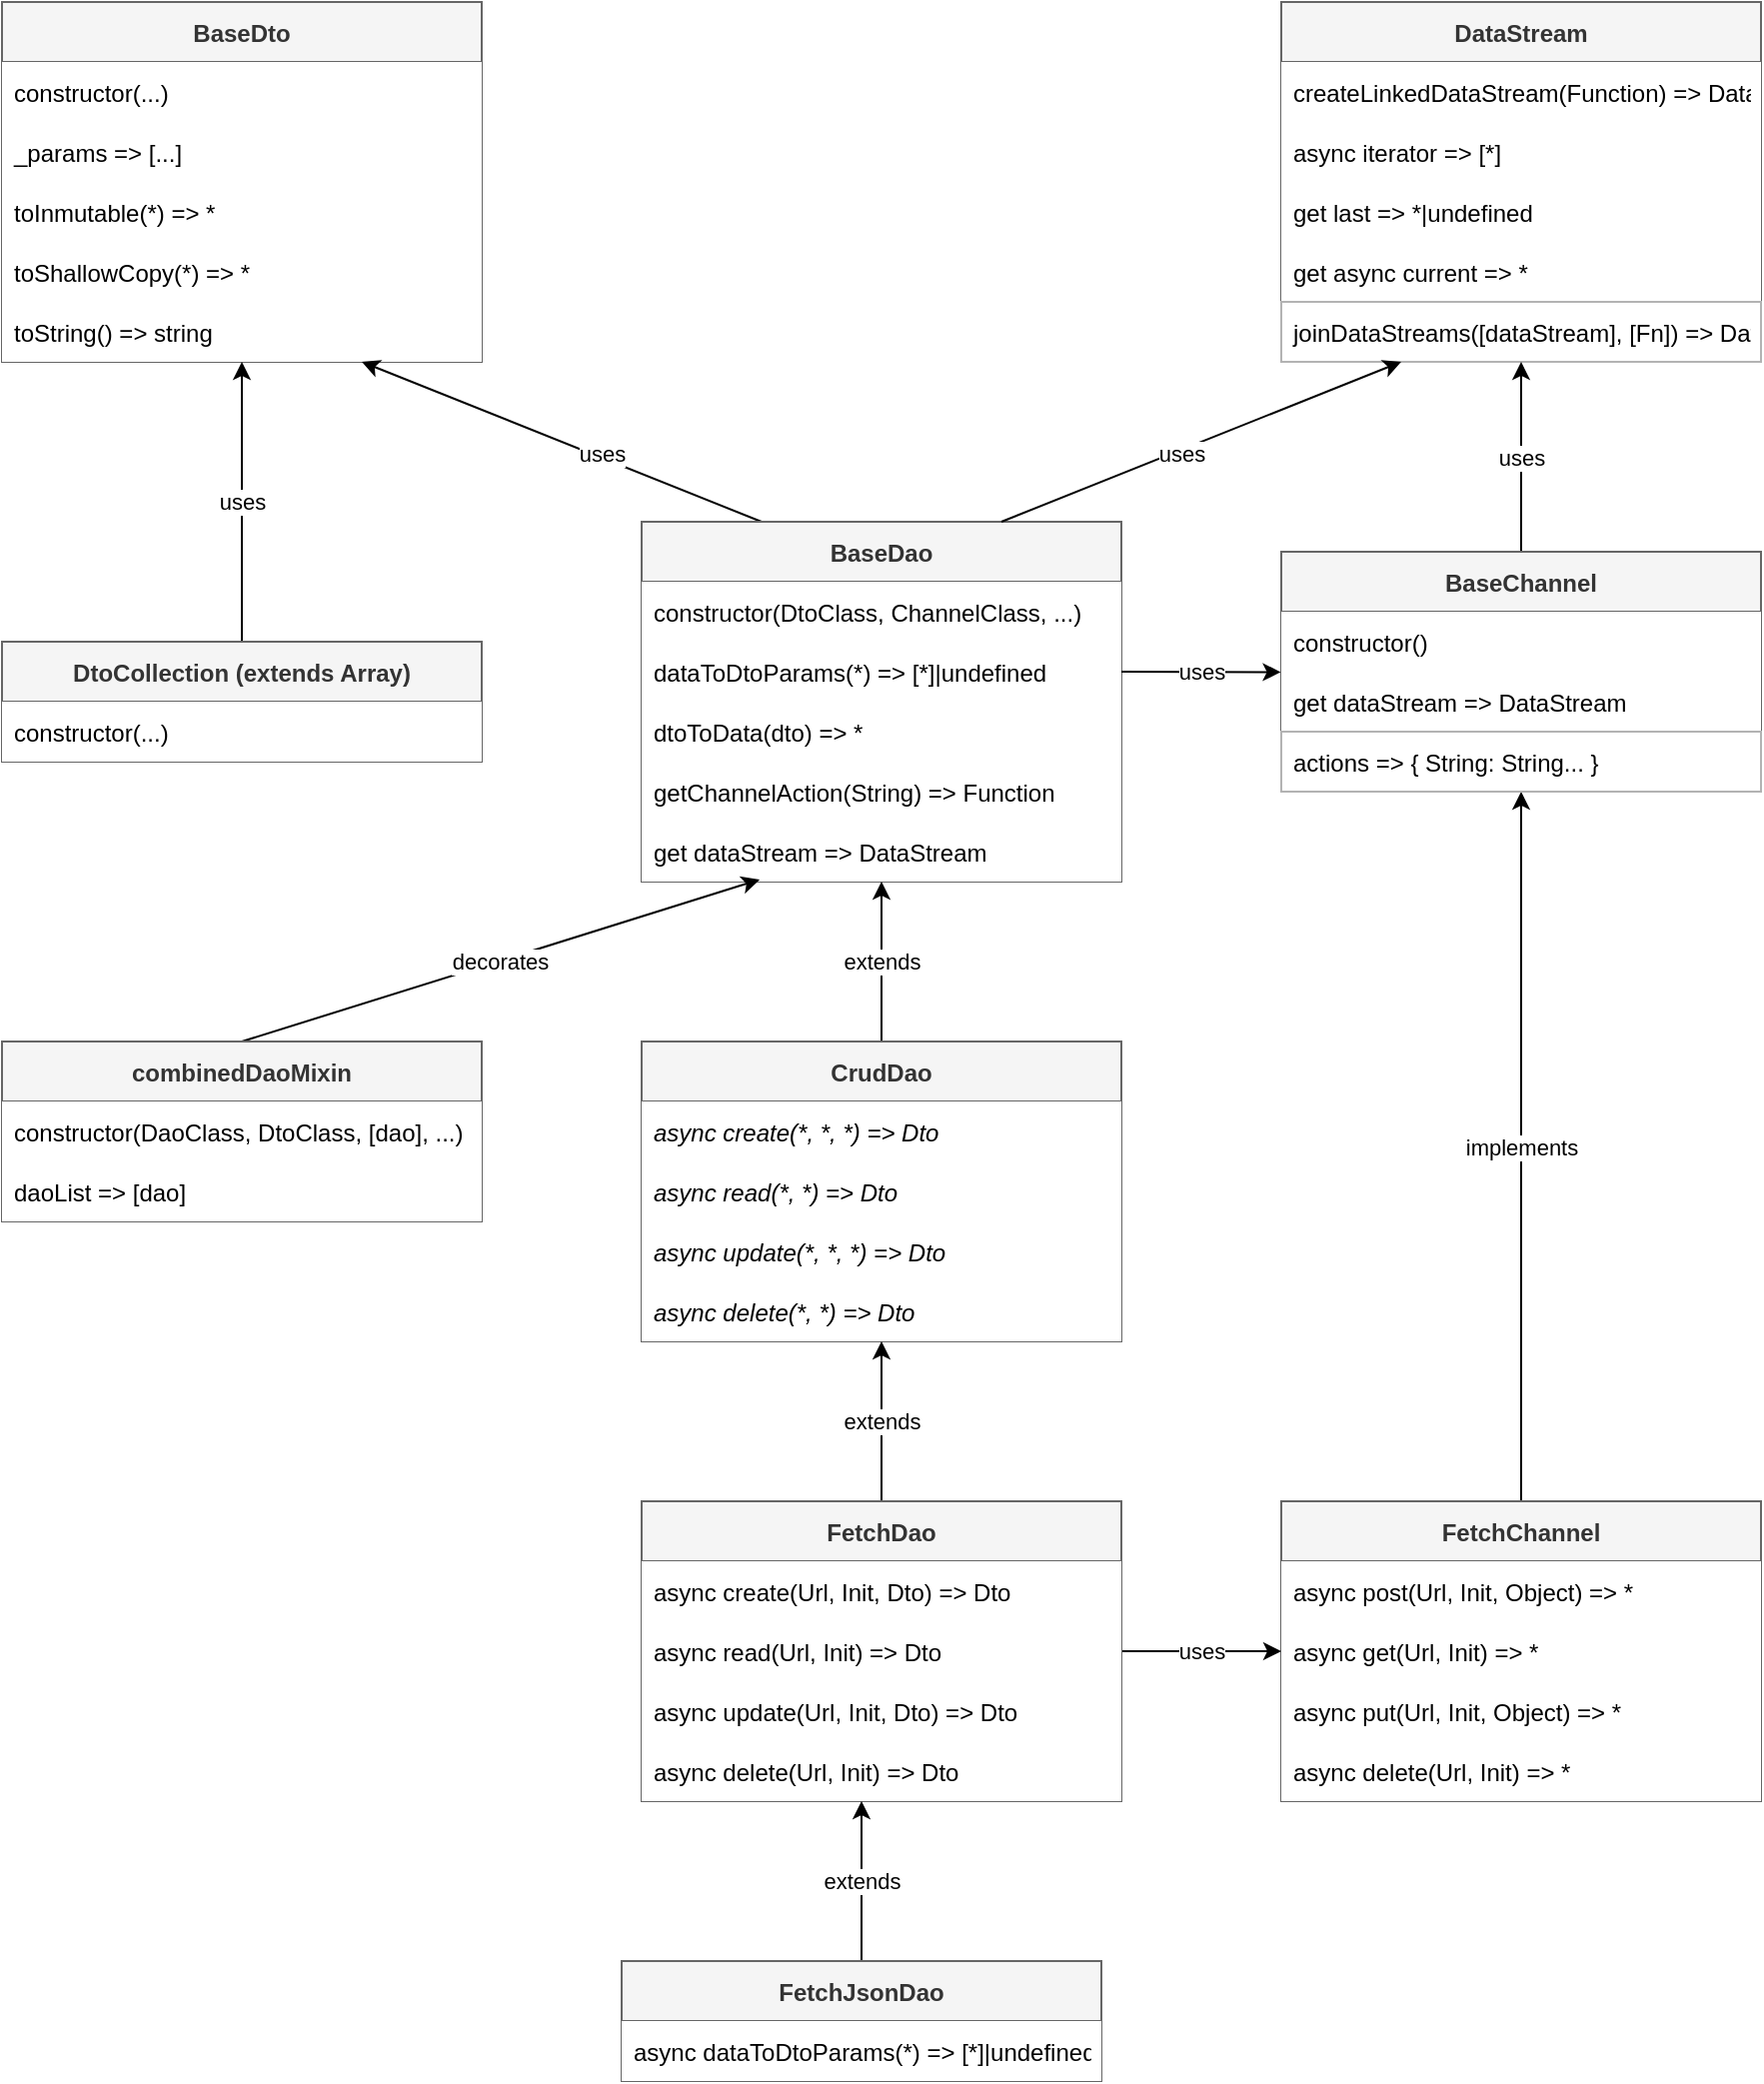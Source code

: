 <mxfile version="16.1.2" type="device"><diagram id="iMHqvVrSjNVwY0IUCzgV" name="Page-1"><mxGraphModel dx="1352" dy="878" grid="1" gridSize="10" guides="1" tooltips="1" connect="1" arrows="1" fold="1" page="1" pageScale="1" pageWidth="827" pageHeight="1169" math="0" shadow="0"><root><mxCell id="NezdgiLRNgqkMwtVz11u-0"/><mxCell id="NezdgiLRNgqkMwtVz11u-1" parent="NezdgiLRNgqkMwtVz11u-0"/><mxCell id="dYcSp7rIHJBnlq23_5I7-0" value="BaseDto" style="swimlane;fontStyle=1;childLayout=stackLayout;horizontal=1;startSize=30;horizontalStack=0;resizeParent=1;resizeParentMax=0;resizeLast=0;collapsible=1;marginBottom=0;fillColor=#f5f5f5;fontColor=#333333;strokeColor=#666666;" parent="NezdgiLRNgqkMwtVz11u-1" vertex="1"><mxGeometry x="20" y="40" width="240" height="180" as="geometry"><mxRectangle x="290" y="10" width="80" height="30" as="alternateBounds"/></mxGeometry></mxCell><mxCell id="dYcSp7rIHJBnlq23_5I7-1" value="constructor(...)" style="text;strokeColor=none;fillColor=default;align=left;verticalAlign=middle;spacingLeft=4;spacingRight=4;overflow=hidden;points=[[0,0.5],[1,0.5]];portConstraint=eastwest;rotatable=0;" parent="dYcSp7rIHJBnlq23_5I7-0" vertex="1"><mxGeometry y="30" width="240" height="30" as="geometry"/></mxCell><mxCell id="dYcSp7rIHJBnlq23_5I7-2" value="_params =&gt; [...]" style="text;strokeColor=none;fillColor=default;align=left;verticalAlign=middle;spacingLeft=4;spacingRight=4;overflow=hidden;points=[[0,0.5],[1,0.5]];portConstraint=eastwest;rotatable=0;" parent="dYcSp7rIHJBnlq23_5I7-0" vertex="1"><mxGeometry y="60" width="240" height="30" as="geometry"/></mxCell><mxCell id="GfCP88m0_jvOdbefyP5G-5" value="toInmutable(*) =&gt; *" style="text;strokeColor=none;fillColor=default;align=left;verticalAlign=middle;spacingLeft=4;spacingRight=4;overflow=hidden;points=[[0,0.5],[1,0.5]];portConstraint=eastwest;rotatable=0;" vertex="1" parent="dYcSp7rIHJBnlq23_5I7-0"><mxGeometry y="90" width="240" height="30" as="geometry"/></mxCell><mxCell id="GfCP88m0_jvOdbefyP5G-6" value="toShallowCopy(*) =&gt; *" style="text;strokeColor=none;fillColor=default;align=left;verticalAlign=middle;spacingLeft=4;spacingRight=4;overflow=hidden;points=[[0,0.5],[1,0.5]];portConstraint=eastwest;rotatable=0;" vertex="1" parent="dYcSp7rIHJBnlq23_5I7-0"><mxGeometry y="120" width="240" height="30" as="geometry"/></mxCell><mxCell id="qj7HWWdTAwaBd8bj8c_g-0" value="toString() =&gt; string" style="text;strokeColor=none;fillColor=default;align=left;verticalAlign=middle;spacingLeft=4;spacingRight=4;overflow=hidden;points=[[0,0.5],[1,0.5]];portConstraint=eastwest;rotatable=0;" parent="dYcSp7rIHJBnlq23_5I7-0" vertex="1"><mxGeometry y="150" width="240" height="30" as="geometry"/></mxCell><mxCell id="dYcSp7rIHJBnlq23_5I7-3" value="DataStream" style="swimlane;fontStyle=1;childLayout=stackLayout;horizontal=1;startSize=30;horizontalStack=0;resizeParent=1;resizeParentMax=0;resizeLast=0;collapsible=1;marginBottom=0;fillColor=#f5f5f5;fontColor=#333333;strokeColor=#666666;" parent="NezdgiLRNgqkMwtVz11u-1" vertex="1"><mxGeometry x="660" y="40" width="240" height="180" as="geometry"/></mxCell><mxCell id="qj7HWWdTAwaBd8bj8c_g-2" value="createLinkedDataStream(Function) =&gt; DataStream" style="text;strokeColor=none;fillColor=default;align=left;verticalAlign=middle;spacingLeft=4;spacingRight=4;overflow=hidden;points=[[0,0.5],[1,0.5]];portConstraint=eastwest;rotatable=0;" parent="dYcSp7rIHJBnlq23_5I7-3" vertex="1"><mxGeometry y="30" width="240" height="30" as="geometry"/></mxCell><mxCell id="ERngU4k1mohr4f7b0dAo-12" value="async iterator =&gt; [*]" style="text;strokeColor=none;fillColor=default;align=left;verticalAlign=middle;spacingLeft=4;spacingRight=4;overflow=hidden;points=[[0,0.5],[1,0.5]];portConstraint=eastwest;rotatable=0;" parent="dYcSp7rIHJBnlq23_5I7-3" vertex="1"><mxGeometry y="60" width="240" height="30" as="geometry"/></mxCell><mxCell id="dYcSp7rIHJBnlq23_5I7-4" value="get last =&gt; *|undefined" style="text;strokeColor=none;fillColor=default;align=left;verticalAlign=middle;spacingLeft=4;spacingRight=4;overflow=hidden;points=[[0,0.5],[1,0.5]];portConstraint=eastwest;rotatable=0;" parent="dYcSp7rIHJBnlq23_5I7-3" vertex="1"><mxGeometry y="90" width="240" height="30" as="geometry"/></mxCell><mxCell id="dYcSp7rIHJBnlq23_5I7-5" value="get async current =&gt; *" style="text;strokeColor=none;fillColor=default;align=left;verticalAlign=middle;spacingLeft=4;spacingRight=4;overflow=hidden;points=[[0,0.5],[1,0.5]];portConstraint=eastwest;rotatable=0;" parent="dYcSp7rIHJBnlq23_5I7-3" vertex="1"><mxGeometry y="120" width="240" height="30" as="geometry"/></mxCell><mxCell id="dYcSp7rIHJBnlq23_5I7-6" value="joinDataStreams([dataStream], [Fn]) =&gt; DataStream" style="text;strokeColor=#B3B3B3;fillColor=default;align=left;verticalAlign=middle;spacingLeft=4;spacingRight=4;overflow=hidden;points=[[0,0.5],[1,0.5]];portConstraint=eastwest;rotatable=0;" parent="dYcSp7rIHJBnlq23_5I7-3" vertex="1"><mxGeometry y="150" width="240" height="30" as="geometry"/></mxCell><mxCell id="dYcSp7rIHJBnlq23_5I7-7" value="uses" style="edgeStyle=orthogonalEdgeStyle;rounded=0;orthogonalLoop=1;jettySize=auto;html=1;exitX=0.5;exitY=0;exitDx=0;exitDy=0;entryX=0.5;entryY=1;entryDx=0;entryDy=0;" parent="NezdgiLRNgqkMwtVz11u-1" source="dYcSp7rIHJBnlq23_5I7-8" target="dYcSp7rIHJBnlq23_5I7-3" edge="1"><mxGeometry relative="1" as="geometry"><mxPoint x="980" y="350" as="targetPoint"/></mxGeometry></mxCell><mxCell id="dYcSp7rIHJBnlq23_5I7-14" value="uses" style="rounded=0;orthogonalLoop=1;jettySize=auto;html=1;exitX=0.25;exitY=0;exitDx=0;exitDy=0;entryX=0.75;entryY=1;entryDx=0;entryDy=0;" parent="NezdgiLRNgqkMwtVz11u-1" source="dYcSp7rIHJBnlq23_5I7-16" target="dYcSp7rIHJBnlq23_5I7-0" edge="1"><mxGeometry x="-0.192" y="-2" relative="1" as="geometry"><mxPoint as="offset"/></mxGeometry></mxCell><mxCell id="dYcSp7rIHJBnlq23_5I7-16" value="BaseDao" style="swimlane;fontStyle=1;childLayout=stackLayout;horizontal=1;startSize=30;horizontalStack=0;resizeParent=1;resizeParentMax=0;resizeLast=0;collapsible=1;marginBottom=0;fillColor=#f5f5f5;fontColor=#333333;strokeColor=#666666;" parent="NezdgiLRNgqkMwtVz11u-1" vertex="1"><mxGeometry x="340" y="300" width="240" height="180" as="geometry"/></mxCell><mxCell id="dYcSp7rIHJBnlq23_5I7-17" value="constructor(DtoClass, ChannelClass, ...)" style="text;strokeColor=none;fillColor=default;align=left;verticalAlign=middle;spacingLeft=4;spacingRight=4;overflow=hidden;points=[[0,0.5],[1,0.5]];portConstraint=eastwest;rotatable=0;" parent="dYcSp7rIHJBnlq23_5I7-16" vertex="1"><mxGeometry y="30" width="240" height="30" as="geometry"/></mxCell><mxCell id="JuQ0zMuop4XXNTzEuNCd-5" value="dataToDtoParams(*) =&gt; [*]|undefined" style="text;strokeColor=none;fillColor=default;align=left;verticalAlign=middle;spacingLeft=4;spacingRight=4;overflow=hidden;points=[[0,0.5],[1,0.5]];portConstraint=eastwest;rotatable=0;" parent="dYcSp7rIHJBnlq23_5I7-16" vertex="1"><mxGeometry y="60" width="240" height="30" as="geometry"/></mxCell><mxCell id="JuQ0zMuop4XXNTzEuNCd-6" value="dtoToData(dto) =&gt; *" style="text;strokeColor=none;fillColor=default;align=left;verticalAlign=middle;spacingLeft=4;spacingRight=4;overflow=hidden;points=[[0,0.5],[1,0.5]];portConstraint=eastwest;rotatable=0;" parent="dYcSp7rIHJBnlq23_5I7-16" vertex="1"><mxGeometry y="90" width="240" height="30" as="geometry"/></mxCell><mxCell id="ERngU4k1mohr4f7b0dAo-1" value="getChannelAction(String) =&gt; Function" style="text;strokeColor=none;fillColor=default;align=left;verticalAlign=middle;spacingLeft=4;spacingRight=4;overflow=hidden;points=[[0,0.5],[1,0.5]];portConstraint=eastwest;rotatable=0;" parent="dYcSp7rIHJBnlq23_5I7-16" vertex="1"><mxGeometry y="120" width="240" height="30" as="geometry"/></mxCell><mxCell id="dYcSp7rIHJBnlq23_5I7-18" value="get dataStream =&gt; DataStream" style="text;strokeColor=none;fillColor=default;align=left;verticalAlign=middle;spacingLeft=4;spacingRight=4;overflow=hidden;points=[[0,0.5],[1,0.5]];portConstraint=eastwest;rotatable=0;" parent="dYcSp7rIHJBnlq23_5I7-16" vertex="1"><mxGeometry y="150" width="240" height="30" as="geometry"/></mxCell><mxCell id="dYcSp7rIHJBnlq23_5I7-20" value="extends" style="edgeStyle=orthogonalEdgeStyle;rounded=0;orthogonalLoop=1;jettySize=auto;html=1;" parent="NezdgiLRNgqkMwtVz11u-1" source="dYcSp7rIHJBnlq23_5I7-21" target="dYcSp7rIHJBnlq23_5I7-16" edge="1"><mxGeometry relative="1" as="geometry"/></mxCell><mxCell id="dYcSp7rIHJBnlq23_5I7-21" value="CrudDao" style="swimlane;fontStyle=1;childLayout=stackLayout;horizontal=1;startSize=30;horizontalStack=0;resizeParent=1;resizeParentMax=0;resizeLast=0;collapsible=1;marginBottom=0;fillColor=#f5f5f5;fontColor=#333333;strokeColor=#666666;" parent="NezdgiLRNgqkMwtVz11u-1" vertex="1"><mxGeometry x="340" y="560" width="240" height="150" as="geometry"/></mxCell><mxCell id="dYcSp7rIHJBnlq23_5I7-22" value="async create(*, *, *) =&gt; Dto" style="text;strokeColor=none;fillColor=default;align=left;verticalAlign=middle;spacingLeft=4;spacingRight=4;overflow=hidden;points=[[0,0.5],[1,0.5]];portConstraint=eastwest;rotatable=0;fontStyle=2" parent="dYcSp7rIHJBnlq23_5I7-21" vertex="1"><mxGeometry y="30" width="240" height="30" as="geometry"/></mxCell><mxCell id="dYcSp7rIHJBnlq23_5I7-23" value="async read(*, *) =&gt; Dto" style="text;strokeColor=none;fillColor=default;align=left;verticalAlign=middle;spacingLeft=4;spacingRight=4;overflow=hidden;points=[[0,0.5],[1,0.5]];portConstraint=eastwest;rotatable=0;fontStyle=2" parent="dYcSp7rIHJBnlq23_5I7-21" vertex="1"><mxGeometry y="60" width="240" height="30" as="geometry"/></mxCell><mxCell id="dYcSp7rIHJBnlq23_5I7-24" value="async update(*, *, *) =&gt; Dto" style="text;strokeColor=none;fillColor=default;align=left;verticalAlign=middle;spacingLeft=4;spacingRight=4;overflow=hidden;points=[[0,0.5],[1,0.5]];portConstraint=eastwest;rotatable=0;fontStyle=2" parent="dYcSp7rIHJBnlq23_5I7-21" vertex="1"><mxGeometry y="90" width="240" height="30" as="geometry"/></mxCell><mxCell id="dYcSp7rIHJBnlq23_5I7-25" value="async delete(*, *) =&gt; Dto" style="text;strokeColor=none;fillColor=default;align=left;verticalAlign=middle;spacingLeft=4;spacingRight=4;overflow=hidden;points=[[0,0.5],[1,0.5]];portConstraint=eastwest;rotatable=0;fontStyle=2" parent="dYcSp7rIHJBnlq23_5I7-21" vertex="1"><mxGeometry y="120" width="240" height="30" as="geometry"/></mxCell><mxCell id="dYcSp7rIHJBnlq23_5I7-26" value="implements" style="edgeStyle=orthogonalEdgeStyle;rounded=0;orthogonalLoop=1;jettySize=auto;html=1;" parent="NezdgiLRNgqkMwtVz11u-1" source="dYcSp7rIHJBnlq23_5I7-27" target="dYcSp7rIHJBnlq23_5I7-8" edge="1"><mxGeometry relative="1" as="geometry"/></mxCell><mxCell id="dYcSp7rIHJBnlq23_5I7-27" value="FetchChannel" style="swimlane;fontStyle=1;childLayout=stackLayout;horizontal=1;startSize=30;horizontalStack=0;resizeParent=1;resizeParentMax=0;resizeLast=0;collapsible=1;marginBottom=0;fillColor=#f5f5f5;strokeColor=#666666;fontColor=#333333;" parent="NezdgiLRNgqkMwtVz11u-1" vertex="1"><mxGeometry x="660" y="790" width="240" height="150" as="geometry"/></mxCell><mxCell id="qj7HWWdTAwaBd8bj8c_g-5" value="async post(Url, Init, Object) =&gt; *" style="text;strokeColor=none;fillColor=default;align=left;verticalAlign=middle;spacingLeft=4;spacingRight=4;overflow=hidden;points=[[0,0.5],[1,0.5]];portConstraint=eastwest;rotatable=0;" parent="dYcSp7rIHJBnlq23_5I7-27" vertex="1"><mxGeometry y="30" width="240" height="30" as="geometry"/></mxCell><mxCell id="dYcSp7rIHJBnlq23_5I7-29" value="async get(Url, Init) =&gt; *" style="text;strokeColor=none;fillColor=default;align=left;verticalAlign=middle;spacingLeft=4;spacingRight=4;overflow=hidden;points=[[0,0.5],[1,0.5]];portConstraint=eastwest;rotatable=0;" parent="dYcSp7rIHJBnlq23_5I7-27" vertex="1"><mxGeometry y="60" width="240" height="30" as="geometry"/></mxCell><mxCell id="dYcSp7rIHJBnlq23_5I7-28" value="async put(Url, Init, Object) =&gt; *" style="text;strokeColor=none;fillColor=default;align=left;verticalAlign=middle;spacingLeft=4;spacingRight=4;overflow=hidden;points=[[0,0.5],[1,0.5]];portConstraint=eastwest;rotatable=0;" parent="dYcSp7rIHJBnlq23_5I7-27" vertex="1"><mxGeometry y="90" width="240" height="30" as="geometry"/></mxCell><mxCell id="dYcSp7rIHJBnlq23_5I7-31" value="async delete(Url, Init) =&gt; *" style="text;strokeColor=none;fillColor=default;align=left;verticalAlign=middle;spacingLeft=4;spacingRight=4;overflow=hidden;points=[[0,0.5],[1,0.5]];portConstraint=eastwest;rotatable=0;" parent="dYcSp7rIHJBnlq23_5I7-27" vertex="1"><mxGeometry y="120" width="240" height="30" as="geometry"/></mxCell><mxCell id="dYcSp7rIHJBnlq23_5I7-32" value="extends" style="edgeStyle=orthogonalEdgeStyle;rounded=0;orthogonalLoop=1;jettySize=auto;html=1;" parent="NezdgiLRNgqkMwtVz11u-1" source="dYcSp7rIHJBnlq23_5I7-34" target="dYcSp7rIHJBnlq23_5I7-21" edge="1"><mxGeometry relative="1" as="geometry"/></mxCell><mxCell id="dYcSp7rIHJBnlq23_5I7-33" value="uses" style="edgeStyle=orthogonalEdgeStyle;rounded=0;orthogonalLoop=1;jettySize=auto;html=1;exitX=1;exitY=0.5;exitDx=0;exitDy=0;entryX=0;entryY=0.5;entryDx=0;entryDy=0;" parent="NezdgiLRNgqkMwtVz11u-1" source="dYcSp7rIHJBnlq23_5I7-37" target="dYcSp7rIHJBnlq23_5I7-29" edge="1"><mxGeometry relative="1" as="geometry"><Array as="points"><mxPoint x="620" y="865"/><mxPoint x="620" y="865"/></Array></mxGeometry></mxCell><mxCell id="dYcSp7rIHJBnlq23_5I7-34" value="FetchDao" style="swimlane;fontStyle=1;childLayout=stackLayout;horizontal=1;startSize=30;horizontalStack=0;resizeParent=1;resizeParentMax=0;resizeLast=0;collapsible=1;marginBottom=0;fillColor=#f5f5f5;strokeColor=#666666;fontColor=#333333;" parent="NezdgiLRNgqkMwtVz11u-1" vertex="1"><mxGeometry x="340" y="790" width="240" height="150" as="geometry"/></mxCell><mxCell id="dYcSp7rIHJBnlq23_5I7-36" value="async create(Url, Init, Dto) =&gt; Dto" style="text;strokeColor=none;fillColor=default;align=left;verticalAlign=middle;spacingLeft=4;spacingRight=4;overflow=hidden;points=[[0,0.5],[1,0.5]];portConstraint=eastwest;rotatable=0;" parent="dYcSp7rIHJBnlq23_5I7-34" vertex="1"><mxGeometry y="30" width="240" height="30" as="geometry"/></mxCell><mxCell id="dYcSp7rIHJBnlq23_5I7-37" value="async read(Url, Init) =&gt; Dto" style="text;strokeColor=none;fillColor=default;align=left;verticalAlign=middle;spacingLeft=4;spacingRight=4;overflow=hidden;points=[[0,0.5],[1,0.5]];portConstraint=eastwest;rotatable=0;" parent="dYcSp7rIHJBnlq23_5I7-34" vertex="1"><mxGeometry y="60" width="240" height="30" as="geometry"/></mxCell><mxCell id="dYcSp7rIHJBnlq23_5I7-38" value="async update(Url, Init, Dto) =&gt; Dto" style="text;strokeColor=none;fillColor=default;align=left;verticalAlign=middle;spacingLeft=4;spacingRight=4;overflow=hidden;points=[[0,0.5],[1,0.5]];portConstraint=eastwest;rotatable=0;" parent="dYcSp7rIHJBnlq23_5I7-34" vertex="1"><mxGeometry y="90" width="240" height="30" as="geometry"/></mxCell><mxCell id="dYcSp7rIHJBnlq23_5I7-39" value="async delete(Url, Init) =&gt; Dto" style="text;strokeColor=none;fillColor=default;align=left;verticalAlign=middle;spacingLeft=4;spacingRight=4;overflow=hidden;points=[[0,0.5],[1,0.5]];portConstraint=eastwest;rotatable=0;" parent="dYcSp7rIHJBnlq23_5I7-34" vertex="1"><mxGeometry y="120" width="240" height="30" as="geometry"/></mxCell><mxCell id="dYcSp7rIHJBnlq23_5I7-8" value="BaseChannel" style="swimlane;fontStyle=1;childLayout=stackLayout;horizontal=1;startSize=30;horizontalStack=0;resizeParent=1;resizeParentMax=0;resizeLast=0;collapsible=1;marginBottom=0;fillColor=#f5f5f5;fontColor=#333333;strokeColor=#666666;" parent="NezdgiLRNgqkMwtVz11u-1" vertex="1"><mxGeometry x="660" y="315" width="240" height="120" as="geometry"/></mxCell><mxCell id="dYcSp7rIHJBnlq23_5I7-9" value="constructor()" style="text;strokeColor=none;fillColor=default;align=left;verticalAlign=middle;spacingLeft=4;spacingRight=4;overflow=hidden;points=[[0,0.5],[1,0.5]];portConstraint=eastwest;rotatable=0;" parent="dYcSp7rIHJBnlq23_5I7-8" vertex="1"><mxGeometry y="30" width="240" height="30" as="geometry"/></mxCell><mxCell id="dYcSp7rIHJBnlq23_5I7-10" value="get dataStream =&gt; DataStream" style="text;strokeColor=none;fillColor=default;align=left;verticalAlign=middle;spacingLeft=4;spacingRight=4;overflow=hidden;points=[[0,0.5],[1,0.5]];portConstraint=eastwest;rotatable=0;" parent="dYcSp7rIHJBnlq23_5I7-8" vertex="1"><mxGeometry y="60" width="240" height="30" as="geometry"/></mxCell><mxCell id="ERngU4k1mohr4f7b0dAo-0" value="actions =&gt; { String: String... }" style="text;strokeColor=#B3B3B3;fillColor=default;align=left;verticalAlign=middle;spacingLeft=4;spacingRight=4;overflow=hidden;points=[[0,0.5],[1,0.5]];portConstraint=eastwest;rotatable=0;" parent="dYcSp7rIHJBnlq23_5I7-8" vertex="1"><mxGeometry y="90" width="240" height="30" as="geometry"/></mxCell><mxCell id="ERngU4k1mohr4f7b0dAo-3" value="uses" style="rounded=0;orthogonalLoop=1;jettySize=auto;html=1;exitX=0.75;exitY=0;exitDx=0;exitDy=0;entryX=0.25;entryY=1;entryDx=0;entryDy=0;" parent="NezdgiLRNgqkMwtVz11u-1" source="dYcSp7rIHJBnlq23_5I7-16" target="dYcSp7rIHJBnlq23_5I7-3" edge="1"><mxGeometry x="-0.111" y="-2" relative="1" as="geometry"><mxPoint x="980" y="410" as="targetPoint"/><mxPoint x="1" as="offset"/></mxGeometry></mxCell><mxCell id="ERngU4k1mohr4f7b0dAo-5" value="uses" style="edgeStyle=none;rounded=0;orthogonalLoop=1;jettySize=auto;html=1;exitX=1;exitY=0.5;exitDx=0;exitDy=0;entryX=-0.001;entryY=1.007;entryDx=0;entryDy=0;entryPerimeter=0;" parent="NezdgiLRNgqkMwtVz11u-1" source="JuQ0zMuop4XXNTzEuNCd-5" target="dYcSp7rIHJBnlq23_5I7-9" edge="1"><mxGeometry relative="1" as="geometry"/></mxCell><mxCell id="ERngU4k1mohr4f7b0dAo-6" value="extends" style="edgeStyle=orthogonalEdgeStyle;rounded=0;orthogonalLoop=1;jettySize=auto;html=1;" parent="NezdgiLRNgqkMwtVz11u-1" source="ERngU4k1mohr4f7b0dAo-7" edge="1"><mxGeometry relative="1" as="geometry"><mxPoint x="450" y="940" as="targetPoint"/></mxGeometry></mxCell><mxCell id="ERngU4k1mohr4f7b0dAo-7" value="FetchJsonDao" style="swimlane;fontStyle=1;childLayout=stackLayout;horizontal=1;startSize=30;horizontalStack=0;resizeParent=1;resizeParentMax=0;resizeLast=0;collapsible=1;marginBottom=0;fillColor=#f5f5f5;strokeColor=#666666;fontColor=#333333;" parent="NezdgiLRNgqkMwtVz11u-1" vertex="1"><mxGeometry x="330" y="1020" width="240" height="60" as="geometry"/></mxCell><mxCell id="ERngU4k1mohr4f7b0dAo-8" value="async dataToDtoParams(*) =&gt; [*]|undefined" style="text;strokeColor=none;fillColor=default;align=left;verticalAlign=middle;spacingLeft=4;spacingRight=4;overflow=hidden;points=[[0,0.5],[1,0.5]];portConstraint=eastwest;rotatable=0;" parent="ERngU4k1mohr4f7b0dAo-7" vertex="1"><mxGeometry y="30" width="240" height="30" as="geometry"/></mxCell><mxCell id="GfCP88m0_jvOdbefyP5G-7" value="uses" style="edgeStyle=orthogonalEdgeStyle;rounded=0;orthogonalLoop=1;jettySize=auto;html=1;exitX=0.5;exitY=0;exitDx=0;exitDy=0;entryX=0.5;entryY=1;entryDx=0;entryDy=0;entryPerimeter=0;" edge="1" parent="NezdgiLRNgqkMwtVz11u-1" source="GfCP88m0_jvOdbefyP5G-0" target="qj7HWWdTAwaBd8bj8c_g-0"><mxGeometry relative="1" as="geometry"/></mxCell><mxCell id="GfCP88m0_jvOdbefyP5G-0" value="DtoCollection (extends Array)" style="swimlane;fontStyle=1;childLayout=stackLayout;horizontal=1;startSize=30;horizontalStack=0;resizeParent=1;resizeParentMax=0;resizeLast=0;collapsible=1;marginBottom=0;fillColor=#f5f5f5;fontColor=#333333;strokeColor=#666666;" vertex="1" parent="NezdgiLRNgqkMwtVz11u-1"><mxGeometry x="20" y="360" width="240" height="60" as="geometry"><mxRectangle x="290" y="10" width="80" height="30" as="alternateBounds"/></mxGeometry></mxCell><mxCell id="GfCP88m0_jvOdbefyP5G-1" value="constructor(...)" style="text;strokeColor=none;fillColor=default;align=left;verticalAlign=middle;spacingLeft=4;spacingRight=4;overflow=hidden;points=[[0,0.5],[1,0.5]];portConstraint=eastwest;rotatable=0;" vertex="1" parent="GfCP88m0_jvOdbefyP5G-0"><mxGeometry y="30" width="240" height="30" as="geometry"/></mxCell><mxCell id="GfCP88m0_jvOdbefyP5G-14" value="decorates" style="rounded=0;orthogonalLoop=1;jettySize=auto;html=1;exitX=0.5;exitY=0;exitDx=0;exitDy=0;entryX=0.246;entryY=0.967;entryDx=0;entryDy=0;entryPerimeter=0;" edge="1" parent="NezdgiLRNgqkMwtVz11u-1" source="GfCP88m0_jvOdbefyP5G-8" target="dYcSp7rIHJBnlq23_5I7-18"><mxGeometry relative="1" as="geometry"/></mxCell><mxCell id="GfCP88m0_jvOdbefyP5G-8" value="combinedDaoMixin" style="swimlane;fontStyle=1;childLayout=stackLayout;horizontal=1;startSize=30;horizontalStack=0;resizeParent=1;resizeParentMax=0;resizeLast=0;collapsible=1;marginBottom=0;fillColor=#f5f5f5;fontColor=#333333;strokeColor=#666666;" vertex="1" parent="NezdgiLRNgqkMwtVz11u-1"><mxGeometry x="20" y="560" width="240" height="90" as="geometry"/></mxCell><mxCell id="GfCP88m0_jvOdbefyP5G-9" value="constructor(DaoClass, DtoClass, [dao], ...)" style="text;strokeColor=none;fillColor=default;align=left;verticalAlign=middle;spacingLeft=4;spacingRight=4;overflow=hidden;points=[[0,0.5],[1,0.5]];portConstraint=eastwest;rotatable=0;" vertex="1" parent="GfCP88m0_jvOdbefyP5G-8"><mxGeometry y="30" width="240" height="30" as="geometry"/></mxCell><mxCell id="GfCP88m0_jvOdbefyP5G-10" value="daoList =&gt; [dao]" style="text;strokeColor=none;fillColor=default;align=left;verticalAlign=middle;spacingLeft=4;spacingRight=4;overflow=hidden;points=[[0,0.5],[1,0.5]];portConstraint=eastwest;rotatable=0;" vertex="1" parent="GfCP88m0_jvOdbefyP5G-8"><mxGeometry y="60" width="240" height="30" as="geometry"/></mxCell></root></mxGraphModel></diagram></mxfile>